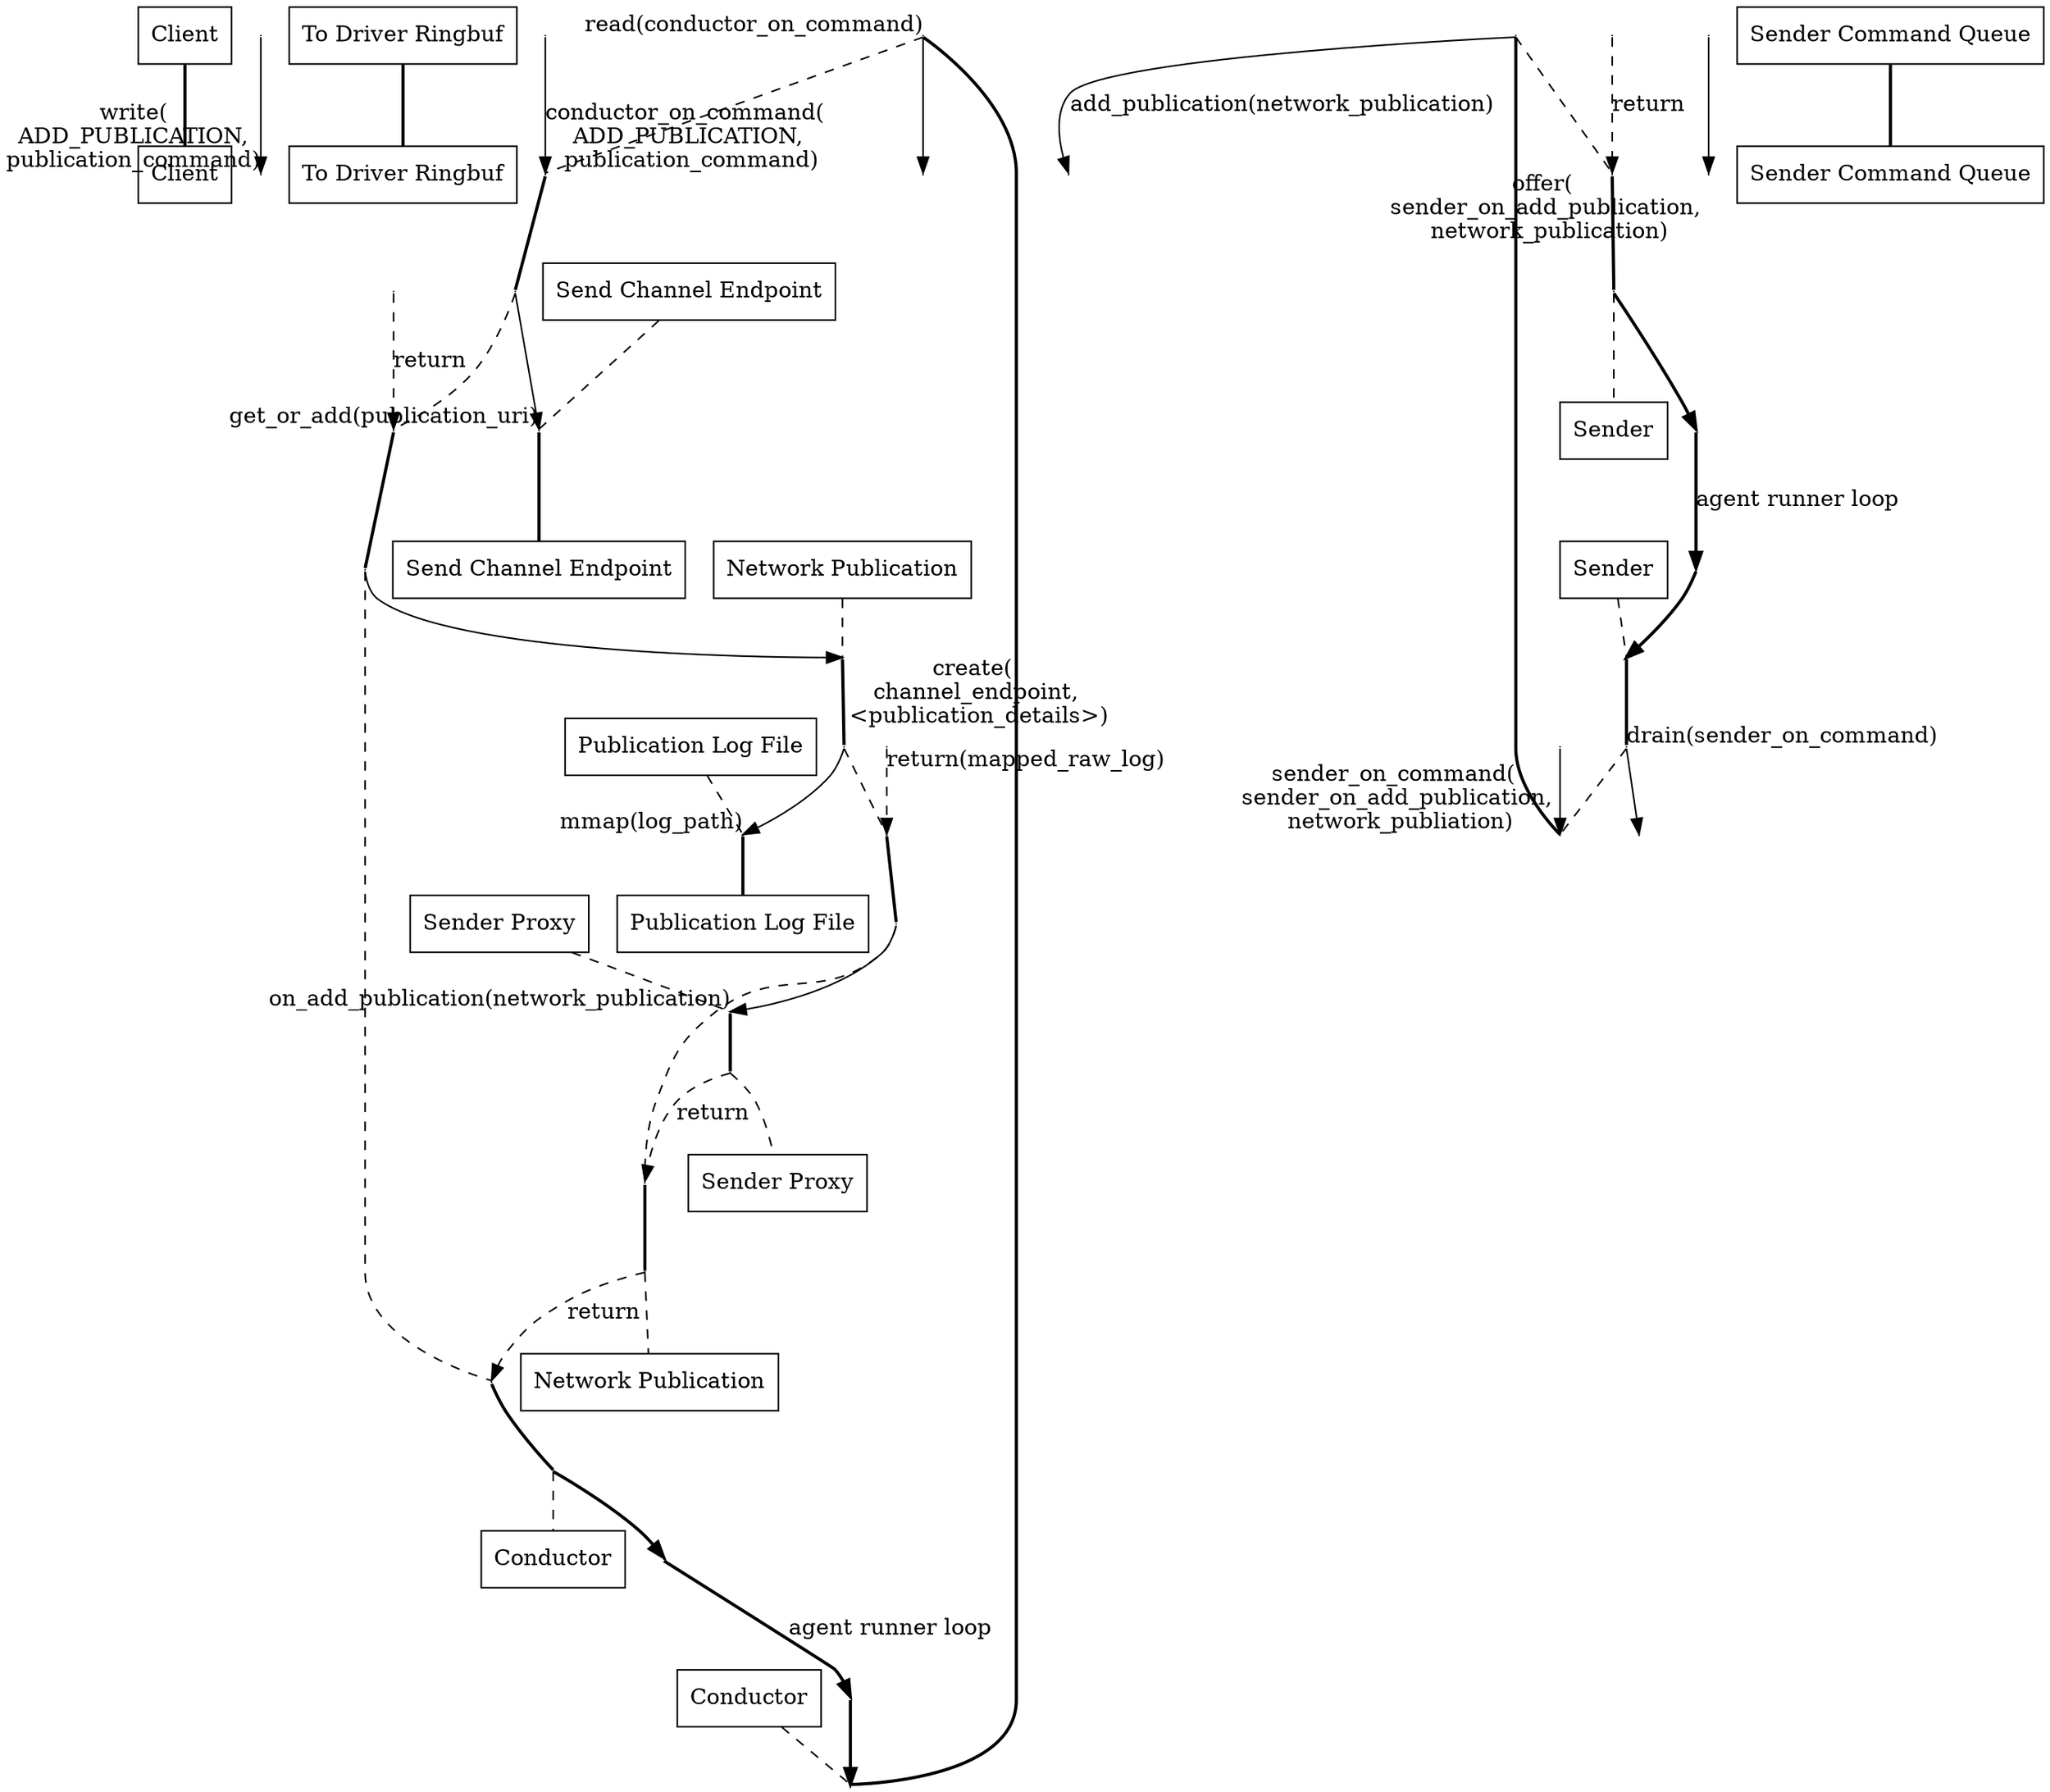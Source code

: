 digraph add_publication_sequence_diagram {
  client__head [ label="Client" pos="0,0!" shape="record" ];
  client__write [ pos="0,-1!" shape="point" width="0" ]
  client__foot [ label="Client" pos="0,-16!" shape="record" ];
  to_driver_ringbuf__head [ label="To Driver Ringbuf" pos="3,0!" shape="record" ];
  to_driver_ringbuf__write [ pos="3,-1!" shape="point" width="0" ]
  to_driver_ringbuf__read [ pos="3,-2!" shape="point" width="0" ]
  to_driver_ringbuf__on_command [ pos="3,-3!" shape="point" width="0" ]
  to_driver_ringbuf__foot [ label="To Driver Ringbuf" pos="3,-16!" shape="record" ];
  conductor__head [ label="Conductor" pos="6,0!" shape="record" ];
  conductor__loop_begin [ pos="6,-1!" shape="point" width="0" ];
  conductor__ret_loop_begin [ pos="6.5,-1!" shape="point" width="0" ];
  conductor__read [ pos="6,-2!" shape="point" width="0" ]
  conductor__on_command [ pos="6,-3!" shape="point" width="0" ]
  conductor__get_add [ pos="6,-4!" shape="point" width="0" ]
  conductor__ret_get_add [ pos="6,-5!" shape="point" width="0" ]
  conductor__create [ pos="6,-6!" shape="point" width="0" ]
  conductor__ret_create [ pos="6,-12!" shape="point" width="0" ]
  conductor__loop_end [ pos="6,-15!" shape="point" width="0" ];
  conductor__ret_loop_end [ pos="6.5,-15!" shape="point" width="0" ];
  conductor__foot [ label="Conductor" pos="6,-16!" shape="record" ];
  send_channel_endpoint__head [ label="Send Channel Endpoint" pos="9,0!" shape="record" ];
  send_channel_endpoint__get_add [ pos="9,-4!" shape="point" width="0" ]
  send_channel_endpoint__ret_get_add [ pos="9,-5!" shape="point" width="0" ]
  send_channel_endpoint__add_pub [ pos="9,-13!" shape="point" width="0" ]
  send_channel_endpoint__ret_add_pub [ pos="9,-14!" shape="point" width="0" ]
  send_channel_endpoint__foot [ label="Send Channel Endpoint" pos="9,-16!" shape="record" ];
  network_publication__head [ label="Network Publication" pos="12,0!" shape="record" ];
  network_publication__create [ pos="12,-6!" shape="point" width="0" ]
  network_publication__mmap [ pos="12,-7!" shape="point" width="0" ]
  network_publication__ret_mmap [ pos="12,-8!" shape="point" width="0" ]
  network_publication__on_add [ pos="12,-9!" shape="point" width="0" ]
  network_publication__ret_on_add [ pos="12,-11!" shape="point" width="0" ]
  network_publication__ret_create [ pos="12,-12!" shape="point" width="0" ]
  network_publication__foot [ label="Network Publication" pos="12,-16!" shape="record" ];
  publication_log__head [ label="Publication Log File" pos="15,0!" shape="record" ];
  publication_log__mmap [ pos="15,-7!" shape="point" width="0" ]
  publication_log__ret_mmap [ pos="15,-8!" shape="point" width="0" ]
  publication_log__foot [ label="Publication Log File" pos="15,-16!" shape="record" ];
  sender_proxy__head [ label="Sender Proxy" pos="18,0!" shape="record" ];
  sender_proxy__on_add [ pos="18,-9!" shape="point" width="0" ]
  sender_proxy__offer [ pos="18,-10!" shape="point" width="0" ]
  sender_proxy__ret_on_add [ pos="18,-11!" shape="point" width="0" ]
  sender_proxy__foot [ label="Sender Proxy" pos="18,-16!" shape="record" ];
  sender_command_queue__head [ label="Sender Command Queue" pos="21,0!" shape="record" ];
  sender_command_queue__offer [ pos="21,-10!" shape="point" width="0" ]
  sender_command_queue__drain [ pos="21,-11!" shape="point" width="0" ]
  sender_command_queue__on_command [ pos="21,-12!" shape="point" width="0" ]
  sender_command_queue__foot [ label="Sender Command Queue" pos="21,-16!" shape="record" ];
  sender__head [ label="Sender" pos="24,0!" shape="record" ];
  sender__loop_begin [ pos="24,-1!" shape="point" width="0" ];
  sender__ret_loop_begin [ pos="24.5,-1!" shape="point" width="0" ];
  sender__drain [ pos="24,-11!" shape="point" width="0" ]
  sender__on_command [ pos="24,-12!" shape="point" width="0" ]
  sender__add_pub [ pos="24,-13!" shape="point" width="0" ]
  sender__ret_add_pub [ pos="24,-14!" shape="point" width="0" ]
  sender__loop_end [ pos="24,-15!" shape="point" width="0" ];
  sender__ret_loop_end [ pos="24.5,-15!" shape="point" width="0" ];
  sender__foot [ label="Sender" pos="24,-16!" shape="record" ];

  client__head -> client__foot [ dir="none" style="bold" ]
  to_driver_ringbuf__head -> to_driver_ringbuf__foot [ dir="none" style="bold" ]
  conductor__head -> conductor__loop_begin [ dir="none" style="dashed" ]
  conductor__loop_begin -> conductor__read [ dir="none" style="bold" ]
  conductor__read -> conductor__on_command [ dir="none" style="dashed" ]
  conductor__on_command -> conductor__get_add [ dir="none" style="bold" ]
  conductor__get_add -> conductor__ret_get_add [ dir="none" style="dashed" ]
  conductor__ret_get_add -> conductor__create [ dir="none" style="bold" ]
  conductor__create -> conductor__ret_create [ dir="none" style="dashed" ]
  conductor__ret_create -> conductor__loop_end [ dir="none" style="bold" ]
  conductor__loop_end -> conductor__foot [ dir="none" style="dashed" ]
  send_channel_endpoint__head -> send_channel_endpoint__get_add [ dir="none" style="dashed" ]
  send_channel_endpoint__get_add -> send_channel_endpoint__foot [ dir="none" style="bold" ]
  network_publication__head -> network_publication__create [ dir="none" style="dashed" ]
  network_publication__create -> network_publication__mmap [ dir="none" style="bold" ]
  network_publication__mmap -> network_publication__ret_mmap [ dir="none" style="dashed" ]
  network_publication__ret_mmap -> network_publication__on_add [ dir="none" style="bold" ]
  network_publication__on_add -> network_publication__ret_on_add  [ dir="none" style="dashed" ]
  network_publication__ret_on_add -> network_publication__ret_create [ dir="none" style="bold" ]
  network_publication__ret_create -> network_publication__foot [ dir="none" style="dashed" ]
  publication_log__head -> publication_log__mmap [ dir="none" style="dashed" ]
  publication_log__mmap -> publication_log__foot [ dir="none" style="bold" ]
  sender_proxy__head -> sender_proxy__on_add [ dir="none" style="dashed" ]
  sender_proxy__on_add -> sender_proxy__ret_on_add [ dir="none" style="bold" ]
  sender_proxy__ret_on_add -> sender_proxy__foot [ dir="none" style="dashed" ]
  sender_command_queue__head -> sender_command_queue__foot [ dir="none" style="bold" ]
  sender__head -> sender__loop_begin [ dir="none" style="dashed" ]
  sender__loop_begin -> sender__drain [ dir="none" style="bold" ]
  sender__drain -> sender__on_command [ dir="none" style="dashed" ]
  sender__on_command -> sender__add_pub [ dir="none" style="bold" ]
  sender__add_pub -> sender__ret_add_pub [ dir="none" style="dashed" ]
  sender__ret_add_pub -> sender__loop_end [ dir="none" style="bold" ]
  sender__loop_end -> sender__foot [ dir="none" style="dashed" ]

  client__write -> to_driver_ringbuf__write [ headlabel="write(\nADD_PUBLICATION,\npublication_command)" style="solid" ]
  conductor__read -> to_driver_ringbuf__read [ taillabel="read(conductor_on_command)" style="solid" ]
  to_driver_ringbuf__on_command -> conductor__on_command [ headlabel="conductor_on_command( \n ADD_PUBLICATION, \n publication_command)" style="solid" ]
  conductor__get_add -> send_channel_endpoint__get_add [ headlabel="get_or_add(publication_uri)" style="solid" ]
  send_channel_endpoint__ret_get_add -> conductor__ret_get_add [ label="return" style="dashed" ]
  conductor__create -> network_publication__create [ headlabel="create( \n channel_endpoint, \n <publication_details>)" style="solid" ]
  network_publication__mmap -> publication_log__mmap [ headlabel="mmap(log_path)" style="solid" ]
  publication_log__ret_mmap -> network_publication__ret_mmap [ taillabel="return(mapped_raw_log)" style="dashed" ]
  network_publication__on_add -> sender_proxy__on_add [ headlabel="on_add_publication(network_publication)" style="solid" ]
  sender_proxy__offer -> sender_command_queue__offer [ headlabel="offer( \n sender_on_add_publication, \n network_publication)" style="solid" ]
  sender_proxy__ret_on_add -> network_publication__ret_on_add [ label="return" style="dashed" ]
  network_publication__ret_create -> conductor__ret_create [ label="return" style="dashed" ]
  sender__drain -> sender_command_queue__drain [ taillabel="drain(sender_on_command)" style="solid" ]
  sender_command_queue__on_command -> sender__on_command [ headlabel="sender_on_command( \n sender_on_add_publication, \n network_publiation)" style="solid" ]
  sender__add_pub -> send_channel_endpoint__add_pub [ label="add_publication(network_publication)" style="solid" ]
  send_channel_endpoint__ret_add_pub -> sender__ret_add_pub [ label="return" style="dashed" ]
  conductor__loop_end -> conductor__ret_loop_end [ style="bold" ]
  conductor__ret_loop_end -> conductor__ret_loop_begin [ label="agent runner loop" style="bold" ]
  conductor__ret_loop_begin -> conductor__loop_begin [ style="bold" ]
  sender__loop_end -> sender__ret_loop_end [ style="bold" ]
  sender__ret_loop_end -> sender__ret_loop_begin [ label="agent runner loop" style="bold" ]
  sender__ret_loop_begin -> sender__loop_begin [ style="bold" ]
}

